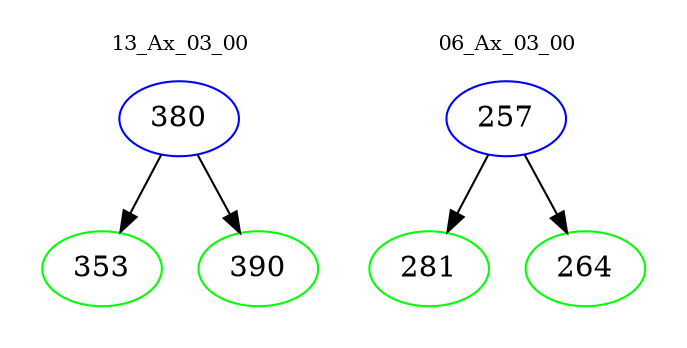 digraph{
subgraph cluster_0 {
color = white
label = "13_Ax_03_00";
fontsize=10;
T0_380 [label="380", color="blue"]
T0_380 -> T0_353 [color="black"]
T0_353 [label="353", color="green"]
T0_380 -> T0_390 [color="black"]
T0_390 [label="390", color="green"]
}
subgraph cluster_1 {
color = white
label = "06_Ax_03_00";
fontsize=10;
T1_257 [label="257", color="blue"]
T1_257 -> T1_281 [color="black"]
T1_281 [label="281", color="green"]
T1_257 -> T1_264 [color="black"]
T1_264 [label="264", color="green"]
}
}
